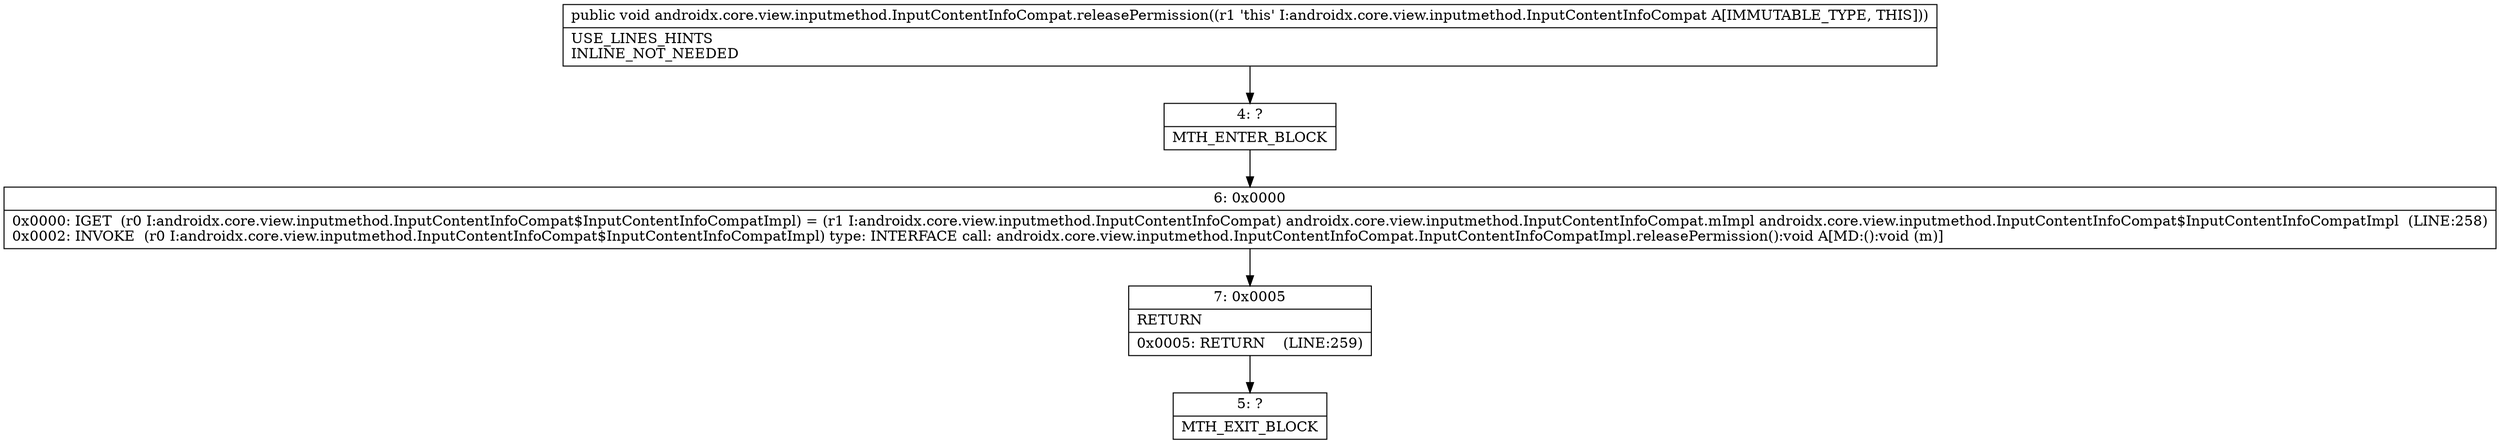 digraph "CFG forandroidx.core.view.inputmethod.InputContentInfoCompat.releasePermission()V" {
Node_4 [shape=record,label="{4\:\ ?|MTH_ENTER_BLOCK\l}"];
Node_6 [shape=record,label="{6\:\ 0x0000|0x0000: IGET  (r0 I:androidx.core.view.inputmethod.InputContentInfoCompat$InputContentInfoCompatImpl) = (r1 I:androidx.core.view.inputmethod.InputContentInfoCompat) androidx.core.view.inputmethod.InputContentInfoCompat.mImpl androidx.core.view.inputmethod.InputContentInfoCompat$InputContentInfoCompatImpl  (LINE:258)\l0x0002: INVOKE  (r0 I:androidx.core.view.inputmethod.InputContentInfoCompat$InputContentInfoCompatImpl) type: INTERFACE call: androidx.core.view.inputmethod.InputContentInfoCompat.InputContentInfoCompatImpl.releasePermission():void A[MD:():void (m)]\l}"];
Node_7 [shape=record,label="{7\:\ 0x0005|RETURN\l|0x0005: RETURN    (LINE:259)\l}"];
Node_5 [shape=record,label="{5\:\ ?|MTH_EXIT_BLOCK\l}"];
MethodNode[shape=record,label="{public void androidx.core.view.inputmethod.InputContentInfoCompat.releasePermission((r1 'this' I:androidx.core.view.inputmethod.InputContentInfoCompat A[IMMUTABLE_TYPE, THIS]))  | USE_LINES_HINTS\lINLINE_NOT_NEEDED\l}"];
MethodNode -> Node_4;Node_4 -> Node_6;
Node_6 -> Node_7;
Node_7 -> Node_5;
}

